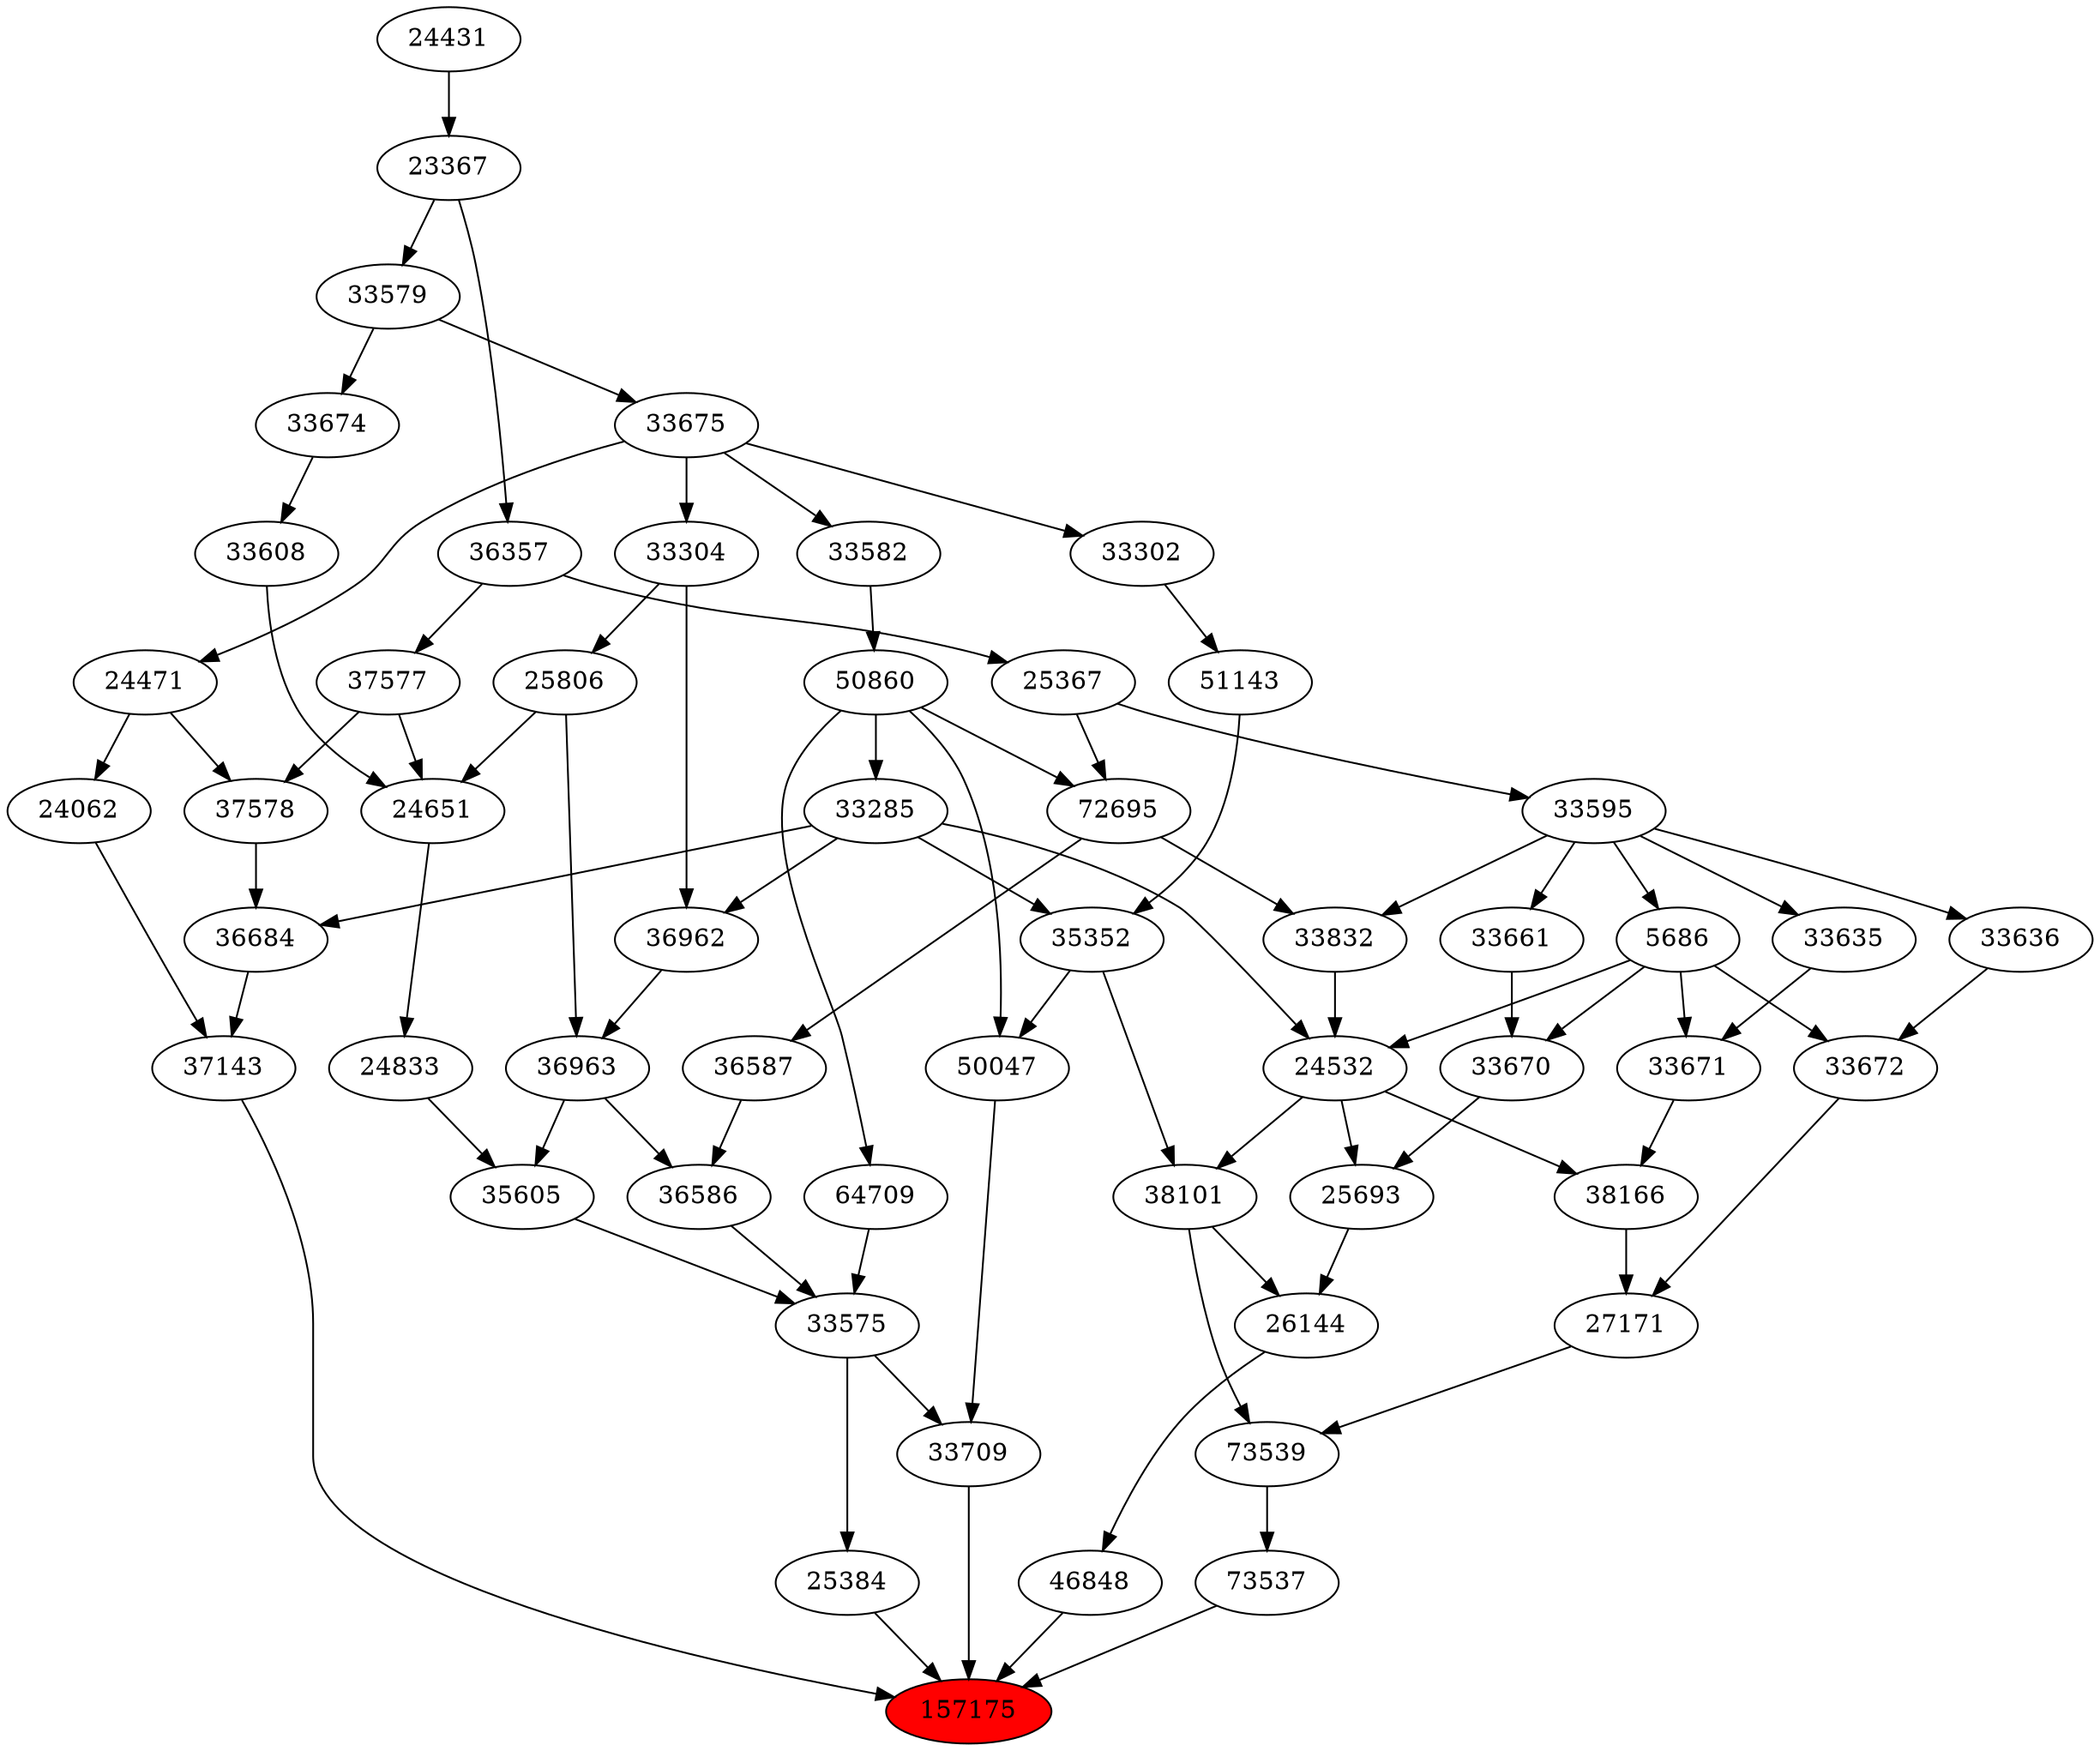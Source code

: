 strict digraph{ 
157175 [label="157175" fillcolor=red style=filled]
37143 -> 157175
25384 -> 157175
33709 -> 157175
73537 -> 157175
46848 -> 157175
37143 [label="37143"]
36684 -> 37143
24062 -> 37143
25384 [label="25384"]
33575 -> 25384
33709 [label="33709"]
50047 -> 33709
33575 -> 33709
73537 [label="73537"]
73539 -> 73537
46848 [label="46848"]
26144 -> 46848
36684 [label="36684"]
33285 -> 36684
37578 -> 36684
24062 [label="24062"]
24471 -> 24062
33575 [label="33575"]
36586 -> 33575
35605 -> 33575
64709 -> 33575
50047 [label="50047"]
35352 -> 50047
50860 -> 50047
73539 [label="73539"]
27171 -> 73539
38101 -> 73539
26144 [label="26144"]
38101 -> 26144
25693 -> 26144
33285 [label="33285"]
50860 -> 33285
37578 [label="37578"]
24471 -> 37578
37577 -> 37578
24471 [label="24471"]
33675 -> 24471
36586 [label="36586"]
36587 -> 36586
36963 -> 36586
35605 [label="35605"]
24833 -> 35605
36963 -> 35605
64709 [label="64709"]
50860 -> 64709
35352 [label="35352"]
33285 -> 35352
51143 -> 35352
50860 [label="50860"]
33582 -> 50860
27171 [label="27171"]
33672 -> 27171
38166 -> 27171
38101 [label="38101"]
24532 -> 38101
35352 -> 38101
25693 [label="25693"]
24532 -> 25693
33670 -> 25693
37577 [label="37577"]
36357 -> 37577
33675 [label="33675"]
33579 -> 33675
36587 [label="36587"]
72695 -> 36587
36963 [label="36963"]
36962 -> 36963
25806 -> 36963
24833 [label="24833"]
24651 -> 24833
51143 [label="51143"]
33302 -> 51143
33582 [label="33582"]
33675 -> 33582
33672 [label="33672"]
33636 -> 33672
5686 -> 33672
38166 [label="38166"]
24532 -> 38166
33671 -> 38166
24532 [label="24532"]
33285 -> 24532
5686 -> 24532
33832 -> 24532
33670 [label="33670"]
5686 -> 33670
33661 -> 33670
36357 [label="36357"]
23367 -> 36357
33579 [label="33579"]
23367 -> 33579
72695 [label="72695"]
50860 -> 72695
25367 -> 72695
36962 [label="36962"]
33285 -> 36962
33304 -> 36962
25806 [label="25806"]
33304 -> 25806
24651 [label="24651"]
25806 -> 24651
33608 -> 24651
37577 -> 24651
33302 [label="33302"]
33675 -> 33302
33636 [label="33636"]
33595 -> 33636
5686 [label="5686"]
33595 -> 5686
33671 [label="33671"]
5686 -> 33671
33635 -> 33671
33832 [label="33832"]
72695 -> 33832
33595 -> 33832
33661 [label="33661"]
33595 -> 33661
23367 [label="23367"]
24431 -> 23367
25367 [label="25367"]
36357 -> 25367
33304 [label="33304"]
33675 -> 33304
33608 [label="33608"]
33674 -> 33608
33595 [label="33595"]
25367 -> 33595
33635 [label="33635"]
33595 -> 33635
24431 [label="24431"]
33674 [label="33674"]
33579 -> 33674
}